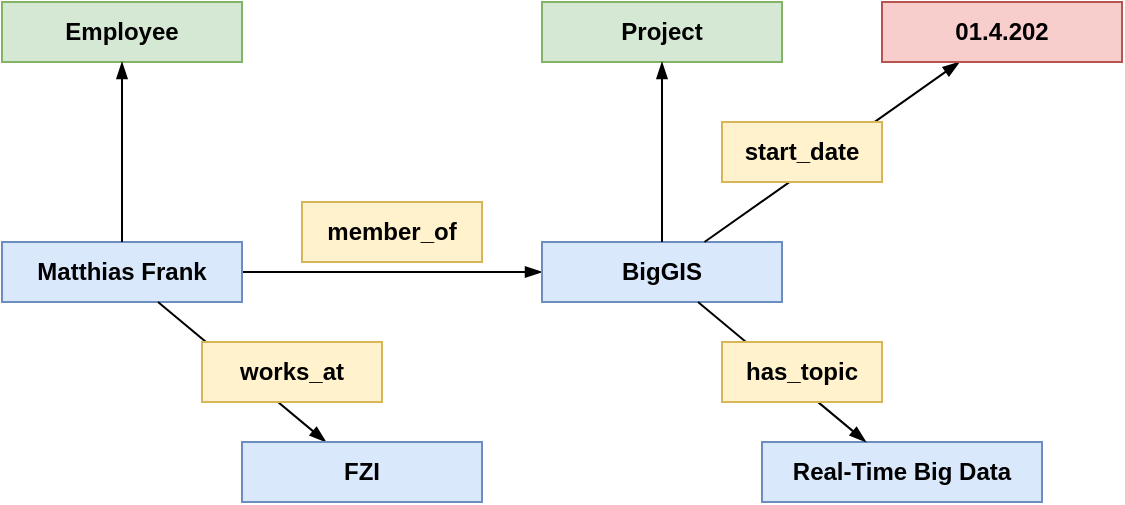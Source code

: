 <mxfile version="15.8.7" type="device"><diagram id="Ok7UsYUcDKVVkYynlGbE" name="Page-1"><mxGraphModel dx="614" dy="557" grid="1" gridSize="10" guides="1" tooltips="1" connect="1" arrows="1" fold="1" page="1" pageScale="1" pageWidth="1169" pageHeight="827" math="0" shadow="0"><root><mxCell id="0"/><mxCell id="1" parent="0"/><mxCell id="HlNZS-rhcDrzNtv4hrkF-1" style="edgeStyle=none;rounded=0;comic=0;orthogonalLoop=1;jettySize=auto;html=1;endArrow=blockThin;endFill=1;strokeWidth=1;fontSize=12;fontColor=#0000FF;" parent="1" source="HlNZS-rhcDrzNtv4hrkF-2" target="HlNZS-rhcDrzNtv4hrkF-3" edge="1"><mxGeometry relative="1" as="geometry"><mxPoint x="440" y="240" as="targetPoint"/></mxGeometry></mxCell><mxCell id="HlNZS-rhcDrzNtv4hrkF-2" value="&lt;b&gt;Matthias Frank&lt;/b&gt;" style="rounded=0;whiteSpace=wrap;html=1;shadow=0;glass=0;strokeColor=#6c8ebf;strokeWidth=1;fontSize=12;align=center;fillColor=#dae8fc;fontStyle=0" parent="1" vertex="1"><mxGeometry x="130" y="280" width="120" height="30" as="geometry"/></mxCell><mxCell id="HlNZS-rhcDrzNtv4hrkF-3" value="&lt;b&gt;BigGIS&lt;/b&gt;" style="rounded=0;whiteSpace=wrap;html=1;shadow=0;glass=0;strokeColor=#6c8ebf;strokeWidth=1;fontSize=12;align=center;fillColor=#dae8fc;fontStyle=0" parent="1" vertex="1"><mxGeometry x="400" y="280" width="120" height="30" as="geometry"/></mxCell><mxCell id="HlNZS-rhcDrzNtv4hrkF-4" value="&lt;b&gt;member_of&lt;/b&gt;" style="rounded=0;whiteSpace=wrap;html=1;shadow=0;glass=0;strokeColor=#d6b656;strokeWidth=1;fontSize=12;align=center;fillColor=#fff2cc;fontStyle=0" parent="1" vertex="1"><mxGeometry x="280" y="260" width="90" height="30" as="geometry"/></mxCell><mxCell id="HlNZS-rhcDrzNtv4hrkF-5" style="edgeStyle=none;rounded=0;comic=0;orthogonalLoop=1;jettySize=auto;html=1;endArrow=blockThin;endFill=1;strokeWidth=1;fontSize=12;fontColor=#0000FF;" parent="1" source="HlNZS-rhcDrzNtv4hrkF-2" target="HlNZS-rhcDrzNtv4hrkF-8" edge="1"><mxGeometry relative="1" as="geometry"><mxPoint x="480.75" y="360.0" as="targetPoint"/><mxPoint x="274.25" y="430.0" as="sourcePoint"/></mxGeometry></mxCell><mxCell id="HlNZS-rhcDrzNtv4hrkF-6" value="&lt;b&gt;works_at&lt;/b&gt;" style="rounded=0;whiteSpace=wrap;html=1;shadow=0;glass=0;strokeColor=#d6b656;strokeWidth=1;fontSize=12;align=center;fillColor=#fff2cc;fontStyle=0" parent="1" vertex="1"><mxGeometry x="230" y="330" width="90" height="30" as="geometry"/></mxCell><mxCell id="HlNZS-rhcDrzNtv4hrkF-8" value="&lt;b&gt;FZI&lt;/b&gt;" style="rounded=0;whiteSpace=wrap;html=1;shadow=0;glass=0;strokeColor=#6c8ebf;strokeWidth=1;fontSize=12;align=center;fillColor=#dae8fc;fontStyle=0" parent="1" vertex="1"><mxGeometry x="250" y="380" width="120" height="30" as="geometry"/></mxCell><mxCell id="HlNZS-rhcDrzNtv4hrkF-9" value="&lt;b&gt;Real-Time Big Data&lt;/b&gt;" style="rounded=0;whiteSpace=wrap;html=1;shadow=0;glass=0;strokeColor=#6c8ebf;strokeWidth=1;fontSize=12;align=center;fillColor=#dae8fc;fontStyle=0" parent="1" vertex="1"><mxGeometry x="510" y="380" width="140" height="30" as="geometry"/></mxCell><mxCell id="HlNZS-rhcDrzNtv4hrkF-10" style="edgeStyle=none;rounded=0;comic=0;orthogonalLoop=1;jettySize=auto;html=1;endArrow=blockThin;endFill=1;strokeWidth=1;fontSize=12;fontColor=#0000FF;" parent="1" source="HlNZS-rhcDrzNtv4hrkF-3" target="HlNZS-rhcDrzNtv4hrkF-12" edge="1"><mxGeometry relative="1" as="geometry"><mxPoint x="698.337" y="110.0" as="targetPoint"/><mxPoint x="530.003" y="170.0" as="sourcePoint"/></mxGeometry></mxCell><mxCell id="HlNZS-rhcDrzNtv4hrkF-11" style="edgeStyle=none;rounded=0;comic=0;orthogonalLoop=1;jettySize=auto;html=1;endArrow=blockThin;endFill=1;strokeWidth=1;fontSize=12;fontColor=#0000FF;" parent="1" source="HlNZS-rhcDrzNtv4hrkF-3" target="HlNZS-rhcDrzNtv4hrkF-9" edge="1"><mxGeometry relative="1" as="geometry"><mxPoint x="450.417" y="250.0" as="targetPoint"/><mxPoint x="282.083" y="310.0" as="sourcePoint"/></mxGeometry></mxCell><mxCell id="HlNZS-rhcDrzNtv4hrkF-12" value="&lt;b&gt;01.4.202&lt;/b&gt;" style="rounded=0;whiteSpace=wrap;html=1;shadow=0;glass=0;strokeColor=#b85450;strokeWidth=1;fontSize=12;align=center;fillColor=#f8cecc;fontStyle=0" parent="1" vertex="1"><mxGeometry x="570" y="160" width="120" height="30" as="geometry"/></mxCell><mxCell id="HlNZS-rhcDrzNtv4hrkF-13" value="&lt;b&gt;start_date&lt;/b&gt;" style="rounded=0;whiteSpace=wrap;html=1;shadow=0;glass=0;strokeColor=#d6b656;strokeWidth=1;fontSize=12;align=center;fillColor=#fff2cc;fontStyle=0" parent="1" vertex="1"><mxGeometry x="490" y="220" width="80" height="30" as="geometry"/></mxCell><mxCell id="HlNZS-rhcDrzNtv4hrkF-14" value="&lt;b&gt;has_topic&lt;/b&gt;" style="rounded=0;whiteSpace=wrap;html=1;shadow=0;glass=0;strokeColor=#d6b656;strokeWidth=1;fontSize=12;align=center;fillColor=#fff2cc;fontStyle=0" parent="1" vertex="1"><mxGeometry x="490" y="330" width="80" height="30" as="geometry"/></mxCell><mxCell id="oBfYwZ7ir7MUORLDMpy8-1" value="&lt;b&gt;Project&lt;/b&gt;" style="rounded=0;whiteSpace=wrap;html=1;shadow=0;glass=0;strokeColor=#82b366;strokeWidth=1;fontSize=12;align=center;fillColor=#d5e8d4;fontStyle=0" parent="1" vertex="1"><mxGeometry x="400" y="160" width="120" height="30" as="geometry"/></mxCell><mxCell id="oBfYwZ7ir7MUORLDMpy8-3" style="edgeStyle=none;rounded=0;comic=0;orthogonalLoop=1;jettySize=auto;html=1;endArrow=blockThin;endFill=1;strokeWidth=1;fontSize=12;fontColor=#0000FF;" parent="1" source="HlNZS-rhcDrzNtv4hrkF-3" target="oBfYwZ7ir7MUORLDMpy8-1" edge="1"><mxGeometry relative="1" as="geometry"><mxPoint x="410" y="305" as="targetPoint"/><mxPoint x="260" y="305" as="sourcePoint"/></mxGeometry></mxCell><mxCell id="oBfYwZ7ir7MUORLDMpy8-4" value="&lt;b&gt;Employee&lt;br&gt;&lt;/b&gt;" style="rounded=0;whiteSpace=wrap;html=1;shadow=0;glass=0;strokeColor=#82b366;strokeWidth=1;fontSize=12;align=center;fillColor=#d5e8d4;fontStyle=0" parent="1" vertex="1"><mxGeometry x="130" y="160" width="120" height="30" as="geometry"/></mxCell><mxCell id="oBfYwZ7ir7MUORLDMpy8-5" style="edgeStyle=none;rounded=0;comic=0;orthogonalLoop=1;jettySize=auto;html=1;endArrow=blockThin;endFill=1;strokeWidth=1;fontSize=12;fontColor=#0000FF;" parent="1" source="HlNZS-rhcDrzNtv4hrkF-2" target="oBfYwZ7ir7MUORLDMpy8-4" edge="1"><mxGeometry relative="1" as="geometry"><mxPoint x="140" y="305" as="targetPoint"/><mxPoint x="190" y="280" as="sourcePoint"/></mxGeometry></mxCell></root></mxGraphModel></diagram></mxfile>